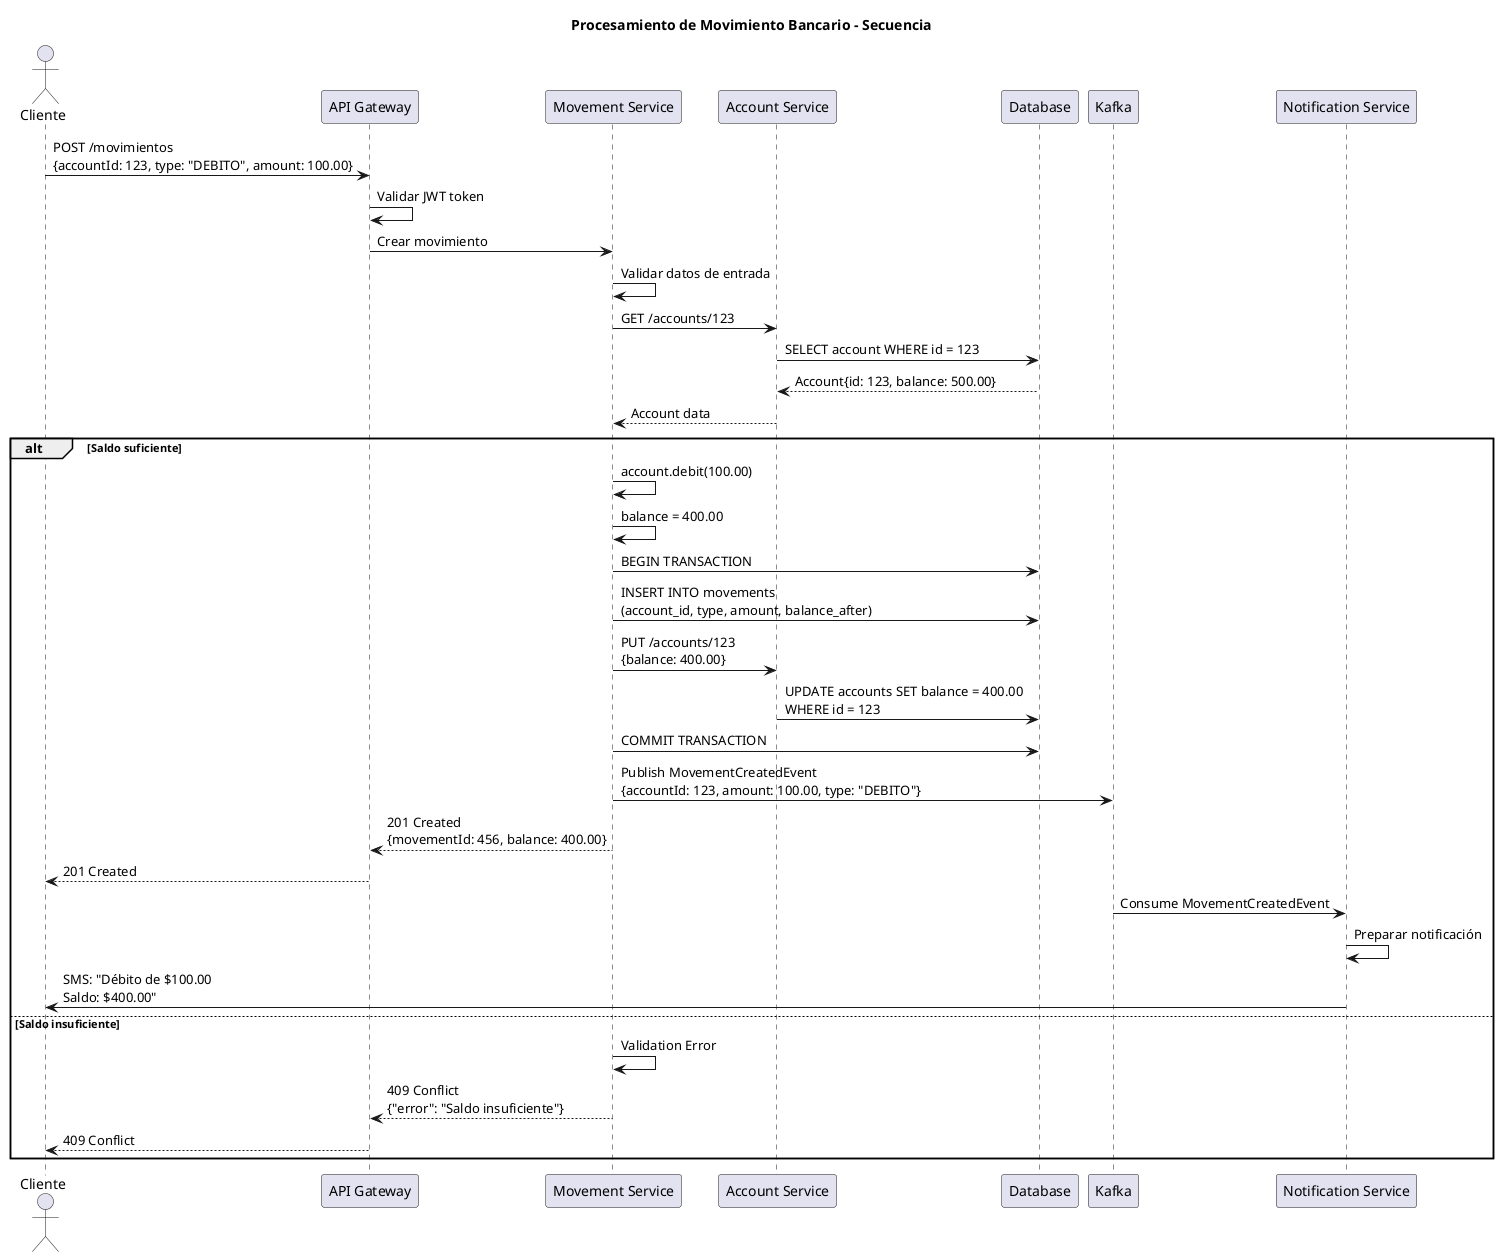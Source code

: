 @startuml sequence_movement_processing
title Procesamiento de Movimiento Bancario - Secuencia

actor "Cliente" as customer
participant "API Gateway" as gateway
participant "Movement Service" as movement
participant "Account Service" as account
participant "Database" as db
participant "Kafka" as kafka
participant "Notification Service" as notification

customer -> gateway: POST /movimientos\n{accountId: 123, type: "DEBITO", amount: 100.00}

gateway -> gateway: Validar JWT token
gateway -> movement: Crear movimiento

movement -> movement: Validar datos de entrada
movement -> account: GET /accounts/123
account -> db: SELECT account WHERE id = 123
db --> account: Account{id: 123, balance: 500.00}
account --> movement: Account data

alt Saldo suficiente
    movement -> movement: account.debit(100.00)
    movement -> movement: balance = 400.00
    
    movement -> db: BEGIN TRANSACTION
    movement -> db: INSERT INTO movements\n(account_id, type, amount, balance_after)
    movement -> account: PUT /accounts/123\n{balance: 400.00}
    account -> db: UPDATE accounts SET balance = 400.00\nWHERE id = 123
    movement -> db: COMMIT TRANSACTION
    
    movement -> kafka: Publish MovementCreatedEvent\n{accountId: 123, amount: 100.00, type: "DEBITO"}
    
    movement --> gateway: 201 Created\n{movementId: 456, balance: 400.00}
    gateway --> customer: 201 Created

    kafka -> notification: Consume MovementCreatedEvent
    notification -> notification: Preparar notificación
    notification -> customer: SMS: "Débito de $100.00\nSaldo: $400.00"

else Saldo insuficiente
    movement -> movement: Validation Error
    movement --> gateway: 409 Conflict\n{"error": "Saldo insuficiente"}
    gateway --> customer: 409 Conflict
end

@enduml